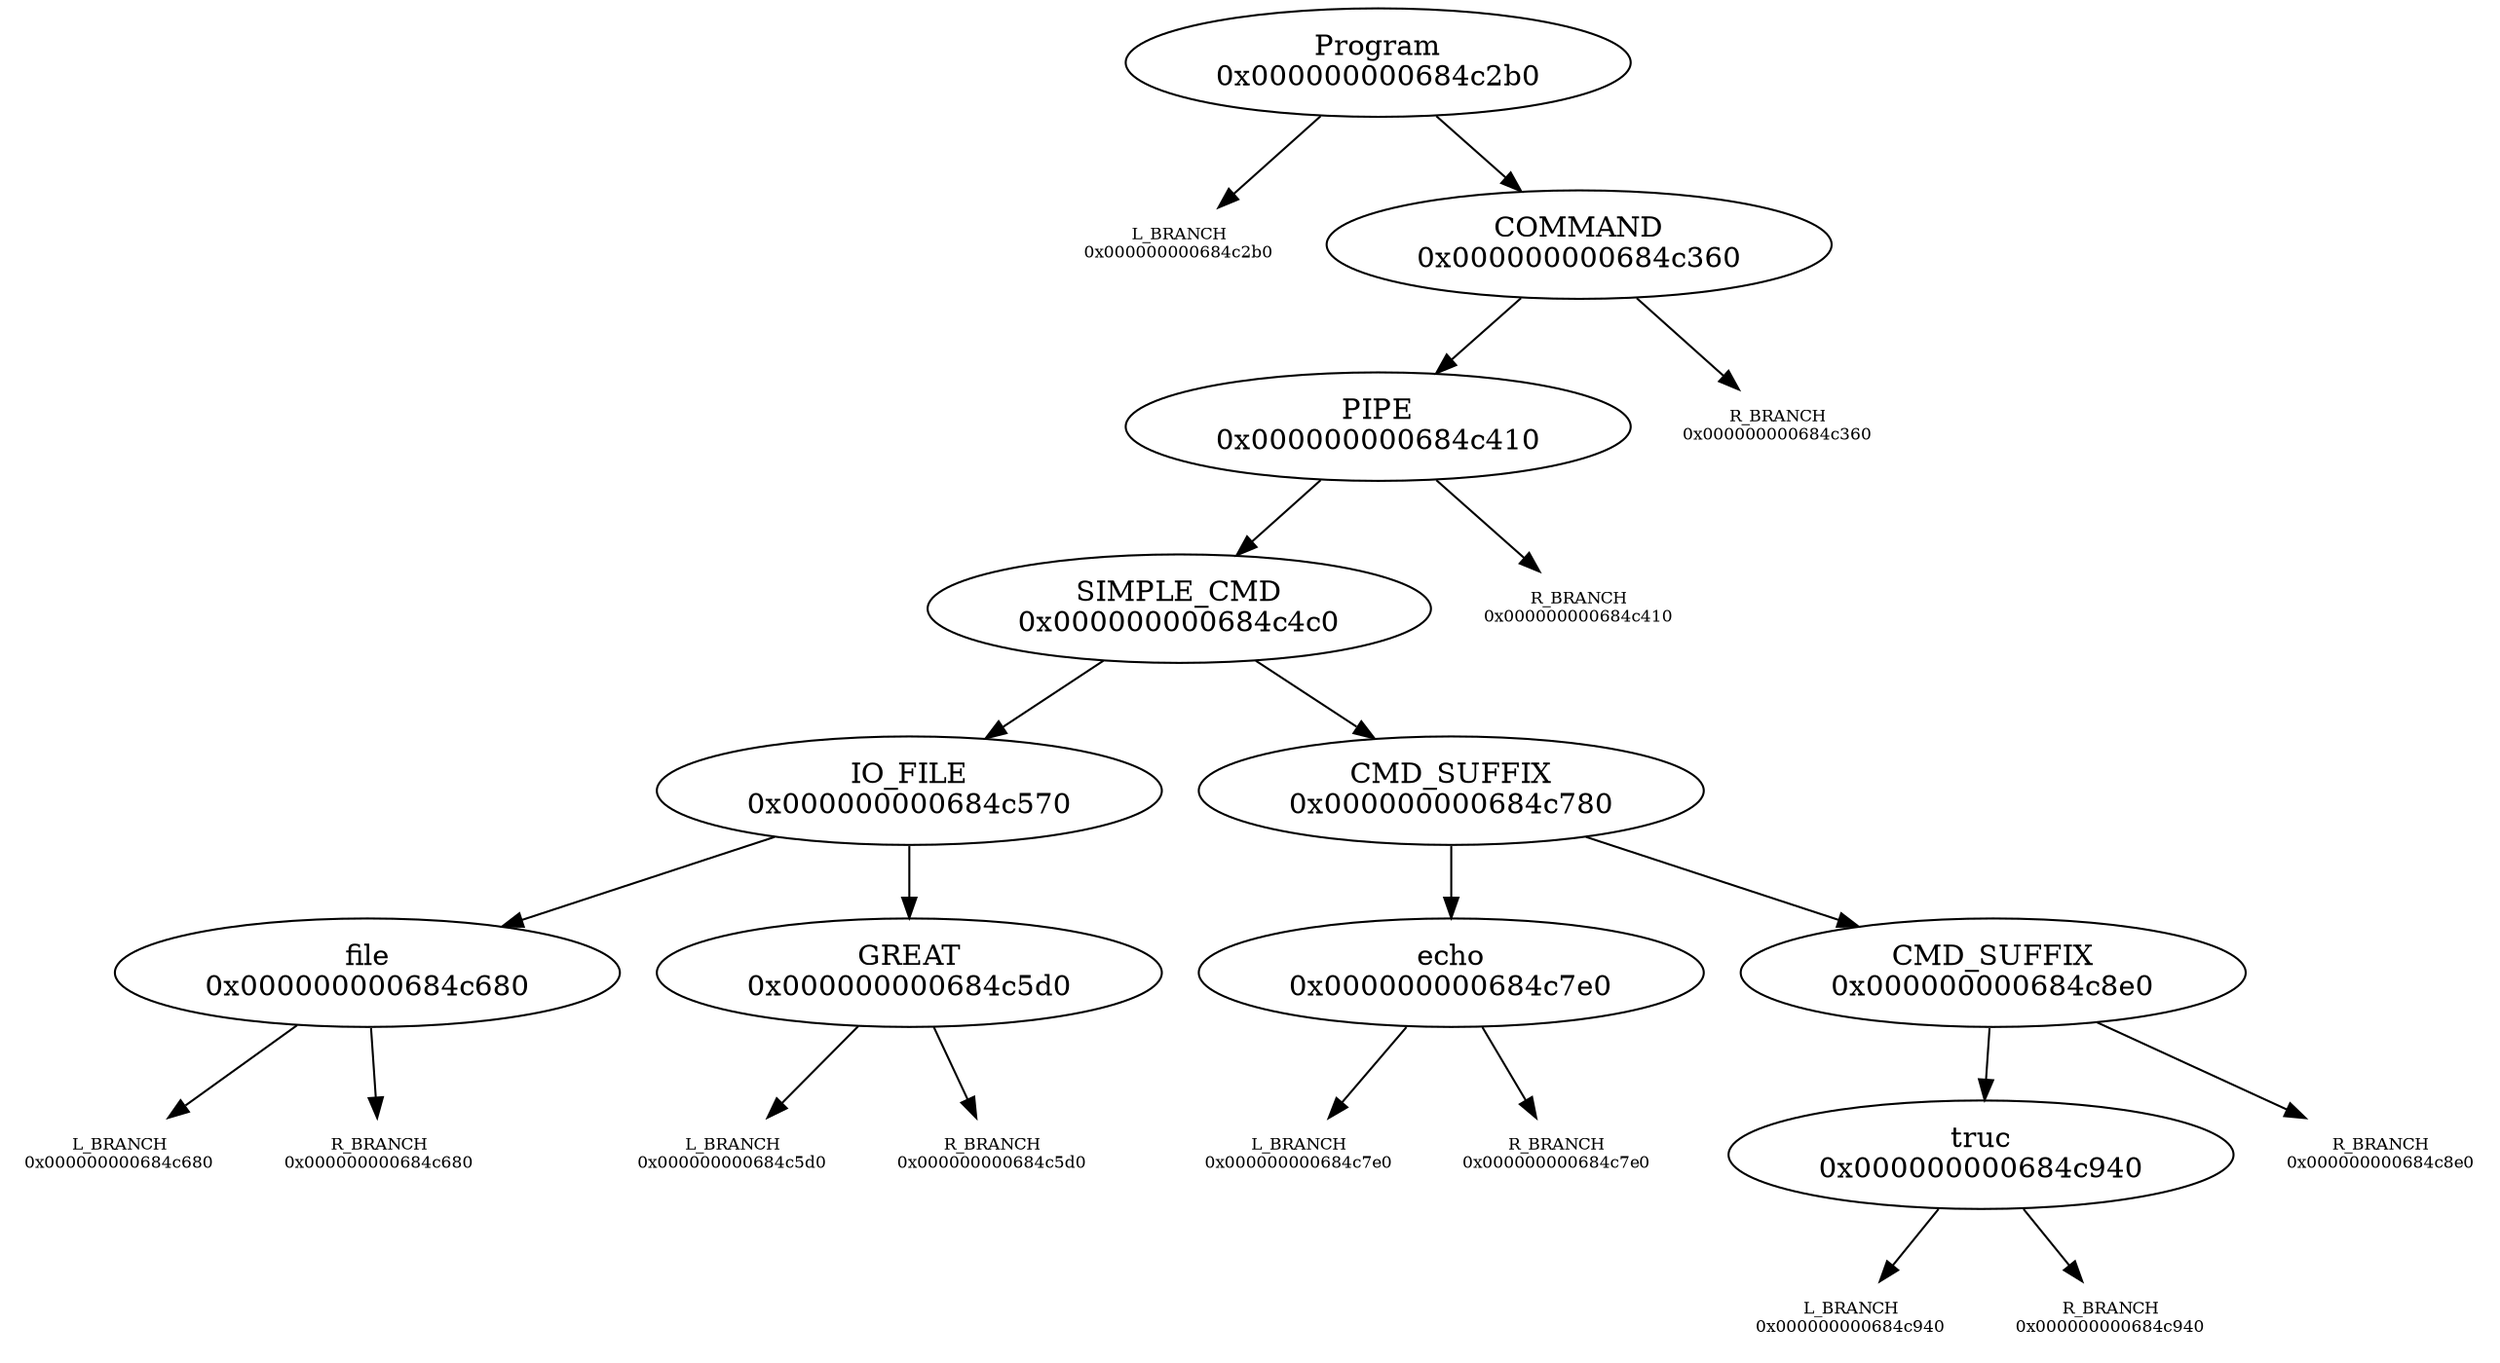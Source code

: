 digraph graphname {
"Program\n0x000000000684c2b0" -> "L_BRANCH\n0x000000000684c2b0";
"L_BRANCH\n0x000000000684c2b0" [shape=none fontsize=8]
"Program\n0x000000000684c2b0" -> "COMMAND\n0x000000000684c360";
"COMMAND\n0x000000000684c360" -> "PIPE\n0x000000000684c410";
"COMMAND\n0x000000000684c360" -> "R_BRANCH\n0x000000000684c360";
"R_BRANCH\n0x000000000684c360" [shape=none fontsize=8]
"PIPE\n0x000000000684c410" -> "SIMPLE_CMD\n0x000000000684c4c0";
"PIPE\n0x000000000684c410" -> "R_BRANCH\n0x000000000684c410";
"R_BRANCH\n0x000000000684c410" [shape=none fontsize=8]
"SIMPLE_CMD\n0x000000000684c4c0" -> "IO_FILE\n0x000000000684c570";
"SIMPLE_CMD\n0x000000000684c4c0" -> "CMD_SUFFIX\n0x000000000684c780";
"IO_FILE\n0x000000000684c570" -> "file\n0x000000000684c680";
"IO_FILE\n0x000000000684c570" -> "GREAT\n0x000000000684c5d0";
"file\n0x000000000684c680" -> "L_BRANCH\n0x000000000684c680";
"L_BRANCH\n0x000000000684c680" [shape=none fontsize=8]
"file\n0x000000000684c680" -> "R_BRANCH\n0x000000000684c680";
"R_BRANCH\n0x000000000684c680" [shape=none fontsize=8]
"GREAT\n0x000000000684c5d0" -> "L_BRANCH\n0x000000000684c5d0";
"L_BRANCH\n0x000000000684c5d0" [shape=none fontsize=8]
"GREAT\n0x000000000684c5d0" -> "R_BRANCH\n0x000000000684c5d0";
"R_BRANCH\n0x000000000684c5d0" [shape=none fontsize=8]
"CMD_SUFFIX\n0x000000000684c780" -> "echo\n0x000000000684c7e0";
"CMD_SUFFIX\n0x000000000684c780" -> "CMD_SUFFIX\n0x000000000684c8e0";
"echo\n0x000000000684c7e0" -> "L_BRANCH\n0x000000000684c7e0";
"L_BRANCH\n0x000000000684c7e0" [shape=none fontsize=8]
"echo\n0x000000000684c7e0" -> "R_BRANCH\n0x000000000684c7e0";
"R_BRANCH\n0x000000000684c7e0" [shape=none fontsize=8]
"CMD_SUFFIX\n0x000000000684c8e0" -> "truc\n0x000000000684c940";
"CMD_SUFFIX\n0x000000000684c8e0" -> "R_BRANCH\n0x000000000684c8e0";
"R_BRANCH\n0x000000000684c8e0" [shape=none fontsize=8]
"truc\n0x000000000684c940" -> "L_BRANCH\n0x000000000684c940";
"L_BRANCH\n0x000000000684c940" [shape=none fontsize=8]
"truc\n0x000000000684c940" -> "R_BRANCH\n0x000000000684c940";
"R_BRANCH\n0x000000000684c940" [shape=none fontsize=8]

}